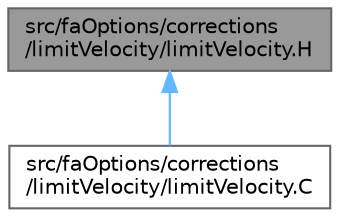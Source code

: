 digraph "src/faOptions/corrections/limitVelocity/limitVelocity.H"
{
 // LATEX_PDF_SIZE
  bgcolor="transparent";
  edge [fontname=Helvetica,fontsize=10,labelfontname=Helvetica,labelfontsize=10];
  node [fontname=Helvetica,fontsize=10,shape=box,height=0.2,width=0.4];
  Node1 [id="Node000001",label="src/faOptions/corrections\l/limitVelocity/limitVelocity.H",height=0.2,width=0.4,color="gray40", fillcolor="grey60", style="filled", fontcolor="black",tooltip=" "];
  Node1 -> Node2 [id="edge1_Node000001_Node000002",dir="back",color="steelblue1",style="solid",tooltip=" "];
  Node2 [id="Node000002",label="src/faOptions/corrections\l/limitVelocity/limitVelocity.C",height=0.2,width=0.4,color="grey40", fillcolor="white", style="filled",URL="$faOptions_2corrections_2limitVelocity_2limitVelocity_8C.html",tooltip=" "];
}
